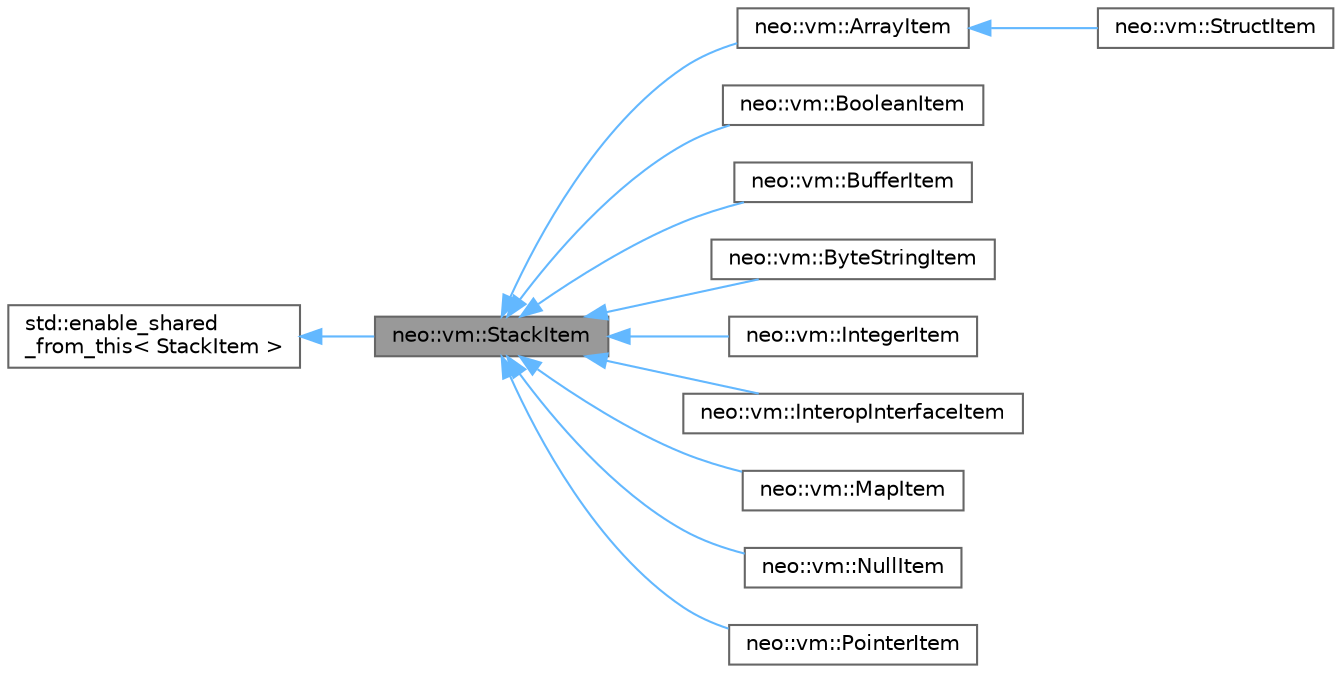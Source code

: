 digraph "neo::vm::StackItem"
{
 // LATEX_PDF_SIZE
  bgcolor="transparent";
  edge [fontname=Helvetica,fontsize=10,labelfontname=Helvetica,labelfontsize=10];
  node [fontname=Helvetica,fontsize=10,shape=box,height=0.2,width=0.4];
  rankdir="LR";
  Node1 [id="Node000001",label="neo::vm::StackItem",height=0.2,width=0.4,color="gray40", fillcolor="grey60", style="filled", fontcolor="black",tooltip="Represents a stack item in the VM."];
  Node2 -> Node1 [id="edge1_Node000001_Node000002",dir="back",color="steelblue1",style="solid",tooltip=" "];
  Node2 [id="Node000002",label="std::enable_shared\l_from_this\< StackItem \>",height=0.2,width=0.4,color="gray40", fillcolor="white", style="filled",tooltip=" "];
  Node1 -> Node3 [id="edge2_Node000001_Node000003",dir="back",color="steelblue1",style="solid",tooltip=" "];
  Node3 [id="Node000003",label="neo::vm::ArrayItem",height=0.2,width=0.4,color="gray40", fillcolor="white", style="filled",URL="$classneo_1_1vm_1_1_array_item.html",tooltip="Represents an array stack item."];
  Node3 -> Node4 [id="edge3_Node000003_Node000004",dir="back",color="steelblue1",style="solid",tooltip=" "];
  Node4 [id="Node000004",label="neo::vm::StructItem",height=0.2,width=0.4,color="gray40", fillcolor="white", style="filled",URL="$classneo_1_1vm_1_1_struct_item.html",tooltip="Represents a struct stack item."];
  Node1 -> Node5 [id="edge4_Node000001_Node000005",dir="back",color="steelblue1",style="solid",tooltip=" "];
  Node5 [id="Node000005",label="neo::vm::BooleanItem",height=0.2,width=0.4,color="gray40", fillcolor="white", style="filled",URL="$classneo_1_1vm_1_1_boolean_item.html",tooltip="Represents a boolean stack item."];
  Node1 -> Node6 [id="edge5_Node000001_Node000006",dir="back",color="steelblue1",style="solid",tooltip=" "];
  Node6 [id="Node000006",label="neo::vm::BufferItem",height=0.2,width=0.4,color="gray40", fillcolor="white", style="filled",URL="$classneo_1_1vm_1_1_buffer_item.html",tooltip="Represents a buffer stack item."];
  Node1 -> Node7 [id="edge6_Node000001_Node000007",dir="back",color="steelblue1",style="solid",tooltip=" "];
  Node7 [id="Node000007",label="neo::vm::ByteStringItem",height=0.2,width=0.4,color="gray40", fillcolor="white", style="filled",URL="$classneo_1_1vm_1_1_byte_string_item.html",tooltip="Represents a byte string stack item."];
  Node1 -> Node8 [id="edge7_Node000001_Node000008",dir="back",color="steelblue1",style="solid",tooltip=" "];
  Node8 [id="Node000008",label="neo::vm::IntegerItem",height=0.2,width=0.4,color="gray40", fillcolor="white", style="filled",URL="$classneo_1_1vm_1_1_integer_item.html",tooltip="Represents an integer stack item."];
  Node1 -> Node9 [id="edge8_Node000001_Node000009",dir="back",color="steelblue1",style="solid",tooltip=" "];
  Node9 [id="Node000009",label="neo::vm::InteropInterfaceItem",height=0.2,width=0.4,color="gray40", fillcolor="white", style="filled",URL="$classneo_1_1vm_1_1_interop_interface_item.html",tooltip="Represents an interop interface stack item."];
  Node1 -> Node10 [id="edge9_Node000001_Node000010",dir="back",color="steelblue1",style="solid",tooltip=" "];
  Node10 [id="Node000010",label="neo::vm::MapItem",height=0.2,width=0.4,color="gray40", fillcolor="white", style="filled",URL="$classneo_1_1vm_1_1_map_item.html",tooltip="Represents a map stack item."];
  Node1 -> Node11 [id="edge10_Node000001_Node000011",dir="back",color="steelblue1",style="solid",tooltip=" "];
  Node11 [id="Node000011",label="neo::vm::NullItem",height=0.2,width=0.4,color="gray40", fillcolor="white", style="filled",URL="$classneo_1_1vm_1_1_null_item.html",tooltip="Represents a null stack item."];
  Node1 -> Node12 [id="edge11_Node000001_Node000012",dir="back",color="steelblue1",style="solid",tooltip=" "];
  Node12 [id="Node000012",label="neo::vm::PointerItem",height=0.2,width=0.4,color="gray40", fillcolor="white", style="filled",URL="$classneo_1_1vm_1_1_pointer_item.html",tooltip="Represents a pointer stack item."];
}

